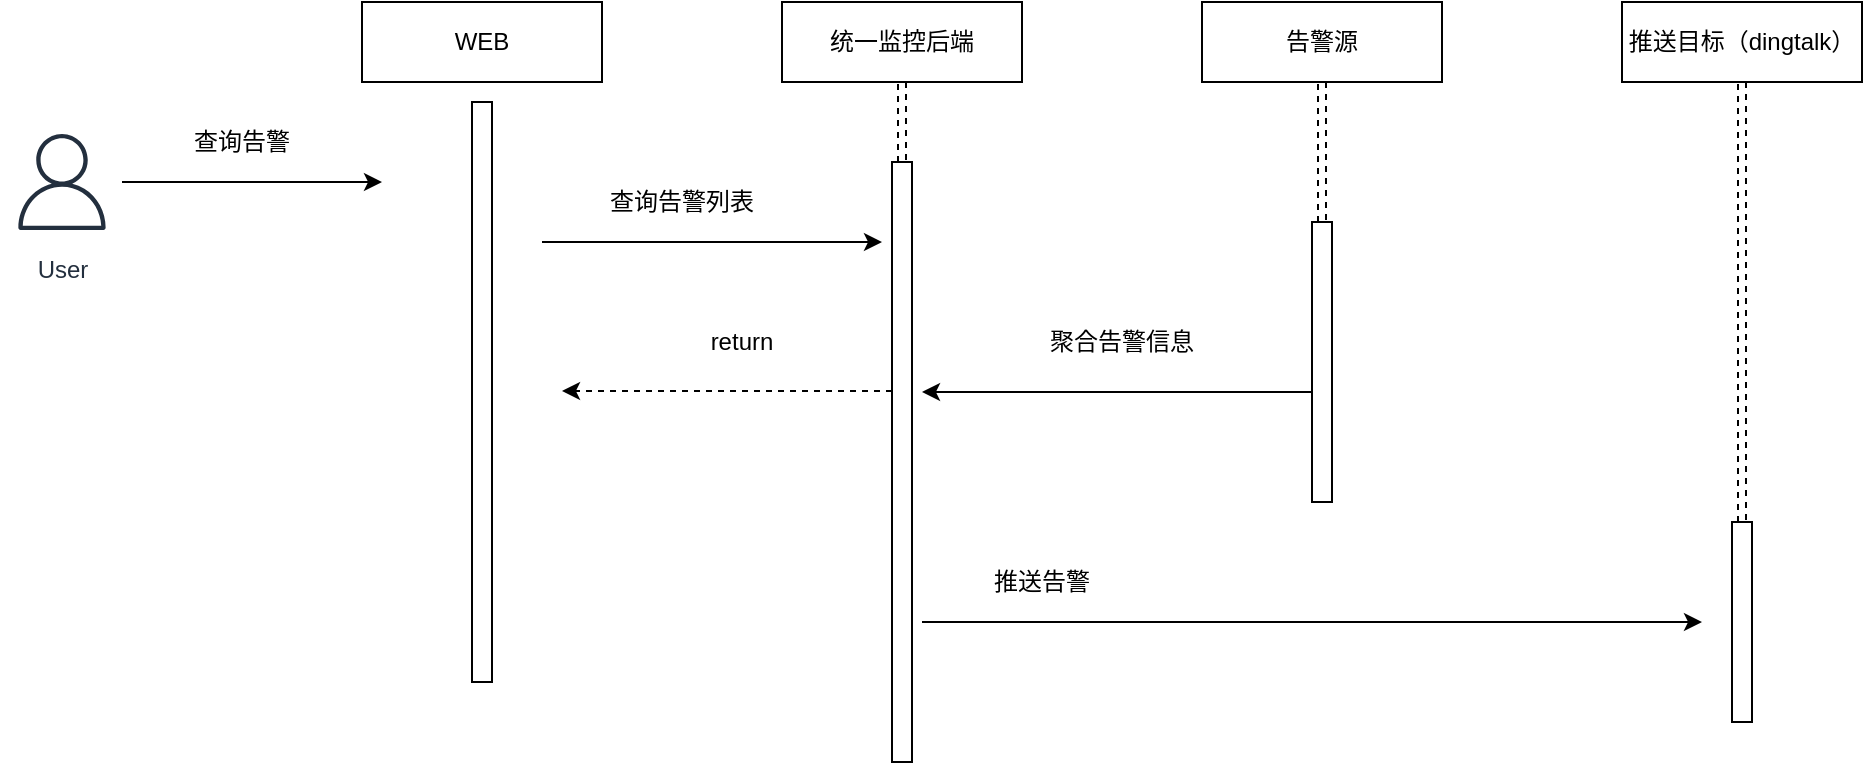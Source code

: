 <mxfile version="15.1.2" type="github">
  <diagram id="i3HZwPnbWrurA4cPs5vd" name="第 1 页">
    <mxGraphModel dx="1422" dy="706" grid="1" gridSize="10" guides="1" tooltips="1" connect="1" arrows="1" fold="1" page="1" pageScale="1" pageWidth="827" pageHeight="1169" math="0" shadow="0">
      <root>
        <mxCell id="0" />
        <mxCell id="1" parent="0" />
        <mxCell id="CojCU6coKQFjuNrOtuq6-1" value="WEB" style="rounded=0;whiteSpace=wrap;html=1;" vertex="1" parent="1">
          <mxGeometry x="270" y="50" width="120" height="40" as="geometry" />
        </mxCell>
        <mxCell id="CojCU6coKQFjuNrOtuq6-3" style="edgeStyle=orthogonalEdgeStyle;rounded=0;orthogonalLoop=1;jettySize=auto;html=1;" edge="1" parent="1" source="CojCU6coKQFjuNrOtuq6-2">
          <mxGeometry relative="1" as="geometry">
            <mxPoint x="280" y="140" as="targetPoint" />
          </mxGeometry>
        </mxCell>
        <mxCell id="CojCU6coKQFjuNrOtuq6-2" value="User" style="sketch=0;outlineConnect=0;fontColor=#232F3E;gradientColor=none;strokeColor=#232F3E;fillColor=#ffffff;dashed=0;verticalLabelPosition=bottom;verticalAlign=top;align=center;html=1;fontSize=12;fontStyle=0;aspect=fixed;shape=mxgraph.aws4.resourceIcon;resIcon=mxgraph.aws4.user;" vertex="1" parent="1">
          <mxGeometry x="90" y="110" width="60" height="60" as="geometry" />
        </mxCell>
        <mxCell id="CojCU6coKQFjuNrOtuq6-4" value="查询告警" style="text;html=1;strokeColor=none;fillColor=none;align=center;verticalAlign=middle;whiteSpace=wrap;rounded=0;" vertex="1" parent="1">
          <mxGeometry x="180" y="110" width="60" height="20" as="geometry" />
        </mxCell>
        <mxCell id="CojCU6coKQFjuNrOtuq6-5" value="" style="rounded=0;whiteSpace=wrap;html=1;" vertex="1" parent="1">
          <mxGeometry x="325" y="100" width="10" height="290" as="geometry" />
        </mxCell>
        <mxCell id="CojCU6coKQFjuNrOtuq6-25" style="edgeStyle=orthogonalEdgeStyle;rounded=0;orthogonalLoop=1;jettySize=auto;html=1;dashed=1;shape=link;" edge="1" parent="1" source="CojCU6coKQFjuNrOtuq6-6" target="CojCU6coKQFjuNrOtuq6-8">
          <mxGeometry relative="1" as="geometry" />
        </mxCell>
        <mxCell id="CojCU6coKQFjuNrOtuq6-6" value="统一监控后端" style="rounded=0;whiteSpace=wrap;html=1;" vertex="1" parent="1">
          <mxGeometry x="480" y="50" width="120" height="40" as="geometry" />
        </mxCell>
        <mxCell id="CojCU6coKQFjuNrOtuq6-7" style="edgeStyle=orthogonalEdgeStyle;rounded=0;orthogonalLoop=1;jettySize=auto;html=1;" edge="1" parent="1">
          <mxGeometry relative="1" as="geometry">
            <mxPoint x="530" y="170" as="targetPoint" />
            <mxPoint x="360" y="170" as="sourcePoint" />
          </mxGeometry>
        </mxCell>
        <mxCell id="CojCU6coKQFjuNrOtuq6-8" value="" style="rounded=0;whiteSpace=wrap;html=1;" vertex="1" parent="1">
          <mxGeometry x="535" y="130" width="10" height="300" as="geometry" />
        </mxCell>
        <mxCell id="CojCU6coKQFjuNrOtuq6-9" value="查询告警列表" style="text;html=1;strokeColor=none;fillColor=none;align=center;verticalAlign=middle;whiteSpace=wrap;rounded=0;" vertex="1" parent="1">
          <mxGeometry x="390" y="140" width="80" height="20" as="geometry" />
        </mxCell>
        <mxCell id="CojCU6coKQFjuNrOtuq6-26" style="edgeStyle=orthogonalEdgeStyle;rounded=0;orthogonalLoop=1;jettySize=auto;html=1;dashed=1;shape=link;" edge="1" parent="1" source="CojCU6coKQFjuNrOtuq6-10" target="CojCU6coKQFjuNrOtuq6-11">
          <mxGeometry relative="1" as="geometry" />
        </mxCell>
        <mxCell id="CojCU6coKQFjuNrOtuq6-10" value="告警源" style="rounded=0;whiteSpace=wrap;html=1;" vertex="1" parent="1">
          <mxGeometry x="690" y="50" width="120" height="40" as="geometry" />
        </mxCell>
        <mxCell id="CojCU6coKQFjuNrOtuq6-11" value="" style="rounded=0;whiteSpace=wrap;html=1;" vertex="1" parent="1">
          <mxGeometry x="745" y="160" width="10" height="140" as="geometry" />
        </mxCell>
        <mxCell id="CojCU6coKQFjuNrOtuq6-14" style="edgeStyle=orthogonalEdgeStyle;rounded=0;orthogonalLoop=1;jettySize=auto;html=1;" edge="1" parent="1">
          <mxGeometry relative="1" as="geometry">
            <mxPoint x="550" y="245" as="targetPoint" />
            <mxPoint x="745" y="245" as="sourcePoint" />
          </mxGeometry>
        </mxCell>
        <mxCell id="CojCU6coKQFjuNrOtuq6-16" style="edgeStyle=orthogonalEdgeStyle;rounded=0;orthogonalLoop=1;jettySize=auto;html=1;dashed=1;" edge="1" parent="1">
          <mxGeometry relative="1" as="geometry">
            <mxPoint x="370" y="244.5" as="targetPoint" />
            <mxPoint x="535" y="244.5" as="sourcePoint" />
          </mxGeometry>
        </mxCell>
        <mxCell id="CojCU6coKQFjuNrOtuq6-17" value="return" style="text;html=1;strokeColor=none;fillColor=none;align=center;verticalAlign=middle;whiteSpace=wrap;rounded=0;" vertex="1" parent="1">
          <mxGeometry x="410" y="210" width="100" height="20" as="geometry" />
        </mxCell>
        <mxCell id="CojCU6coKQFjuNrOtuq6-28" style="edgeStyle=orthogonalEdgeStyle;rounded=0;orthogonalLoop=1;jettySize=auto;html=1;dashed=1;shape=link;" edge="1" parent="1" source="CojCU6coKQFjuNrOtuq6-19" target="CojCU6coKQFjuNrOtuq6-20">
          <mxGeometry relative="1" as="geometry" />
        </mxCell>
        <mxCell id="CojCU6coKQFjuNrOtuq6-19" value="推送目标（dingtalk）" style="rounded=0;whiteSpace=wrap;html=1;" vertex="1" parent="1">
          <mxGeometry x="900" y="50" width="120" height="40" as="geometry" />
        </mxCell>
        <mxCell id="CojCU6coKQFjuNrOtuq6-20" value="" style="rounded=0;whiteSpace=wrap;html=1;" vertex="1" parent="1">
          <mxGeometry x="955" y="310" width="10" height="100" as="geometry" />
        </mxCell>
        <mxCell id="CojCU6coKQFjuNrOtuq6-21" style="edgeStyle=orthogonalEdgeStyle;rounded=0;orthogonalLoop=1;jettySize=auto;html=1;" edge="1" parent="1">
          <mxGeometry relative="1" as="geometry">
            <mxPoint x="940" y="360" as="targetPoint" />
            <mxPoint x="550" y="360" as="sourcePoint" />
          </mxGeometry>
        </mxCell>
        <mxCell id="CojCU6coKQFjuNrOtuq6-22" value="推送告警" style="text;html=1;strokeColor=none;fillColor=none;align=center;verticalAlign=middle;whiteSpace=wrap;rounded=0;" vertex="1" parent="1">
          <mxGeometry x="570" y="330" width="80" height="20" as="geometry" />
        </mxCell>
        <mxCell id="CojCU6coKQFjuNrOtuq6-23" value="聚合告警信息" style="text;html=1;strokeColor=none;fillColor=none;align=center;verticalAlign=middle;whiteSpace=wrap;rounded=0;" vertex="1" parent="1">
          <mxGeometry x="600" y="210" width="100" height="20" as="geometry" />
        </mxCell>
      </root>
    </mxGraphModel>
  </diagram>
</mxfile>
